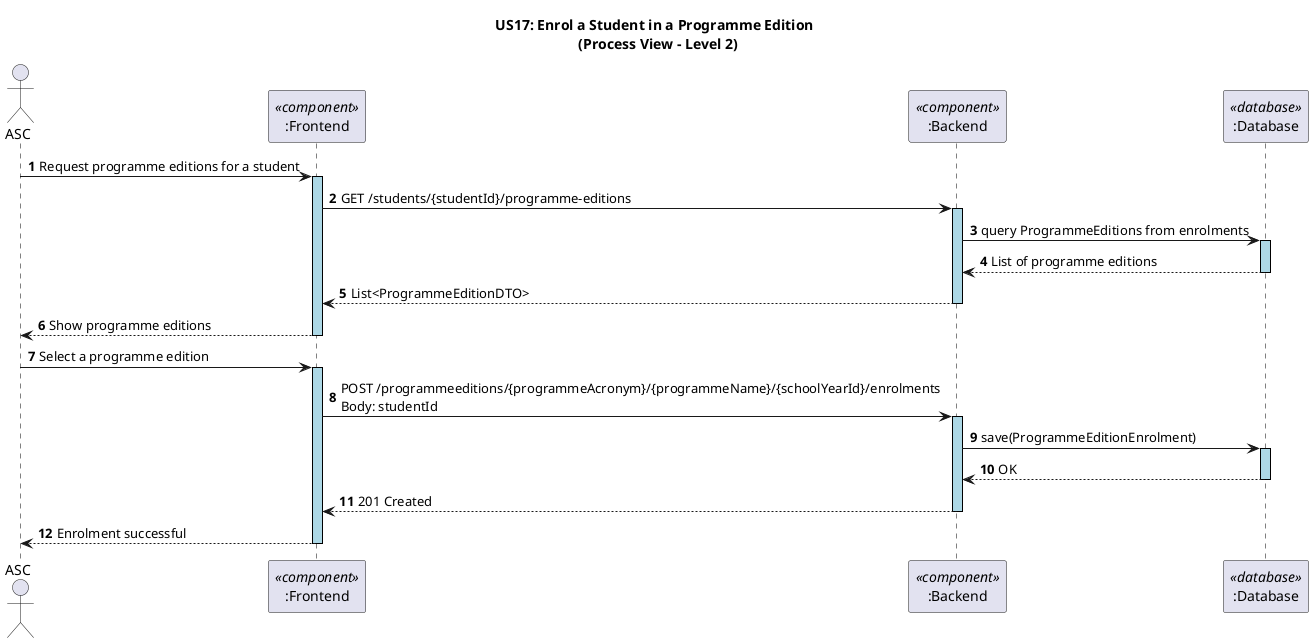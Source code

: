 @startuml

' US17 - Enrol a Student in a Programme Edition
' Process View - Level 2 (Frontend, Backend, DB)

autonumber

skinparam sequence {
   LifelineBorderColor black
   LifelineBackgroundColor LightBlue
}

title US17: Enrol a Student in a Programme Edition \n (Process View - Level 2)

actor ASC
participant ":Frontend" as FE <<component>>
participant ":Backend" as BE <<component>>
participant ":Database" as DB <<database>>

' Fase 1 – Consulta
ASC -> FE ++: Request programme editions for a student
FE -> BE ++: GET /students/{studentId}/programme-editions
BE -> DB ++: query ProgrammeEditions from enrolments
DB --> BE --: List of programme editions
BE --> FE --: List<ProgrammeEditionDTO>
FE --> ASC --: Show programme editions

' Fase 2 – Inscrição
ASC -> FE ++: Select a programme edition
FE -> BE ++: POST /programmeeditions/{programmeAcronym}/{programmeName}/{schoolYearId}/enrolments\nBody: studentId
BE -> DB ++: save(ProgrammeEditionEnrolment)
DB --> BE --: OK
BE --> FE --: 201 Created
FE --> ASC --: Enrolment successful

@enduml
